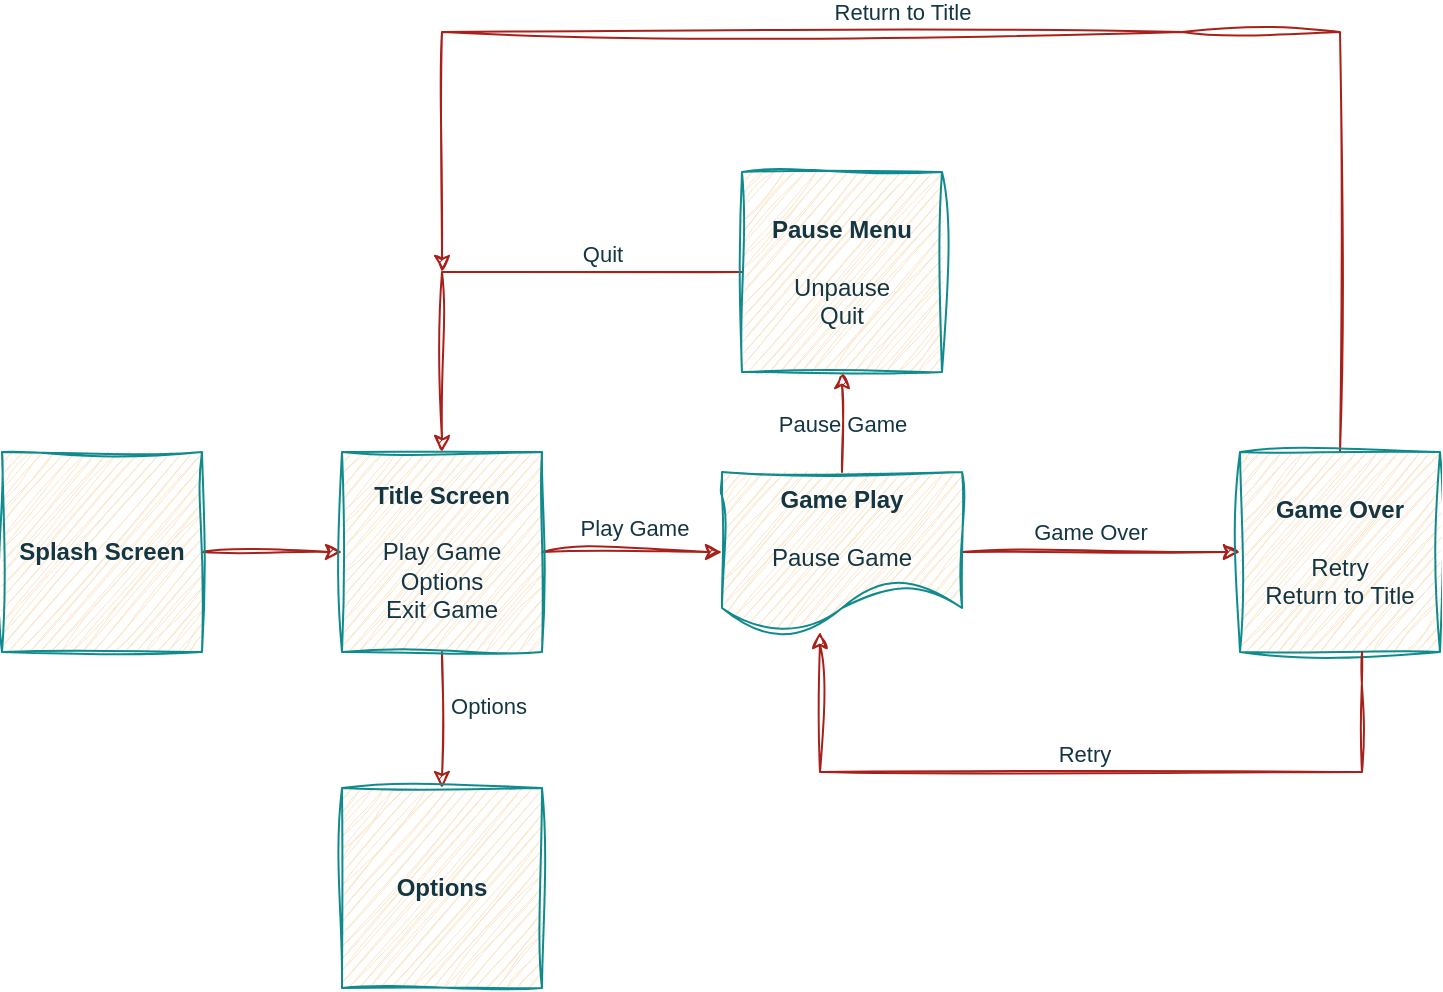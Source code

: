 <mxfile version="24.7.17">
  <diagram name="Page-1" id="KMPjyhVr3maGkw2VPWel">
    <mxGraphModel dx="1434" dy="754" grid="1" gridSize="10" guides="1" tooltips="1" connect="1" arrows="1" fold="1" page="1" pageScale="1" pageWidth="850" pageHeight="1100" math="0" shadow="0">
      <root>
        <mxCell id="0" />
        <mxCell id="1" parent="0" />
        <mxCell id="L1-MCBq6FeA5BybqpY2v-4" style="edgeStyle=orthogonalEdgeStyle;rounded=0;orthogonalLoop=1;jettySize=auto;html=1;exitX=1;exitY=0.5;exitDx=0;exitDy=0;sketch=1;curveFitting=1;jiggle=2;labelBackgroundColor=none;strokeColor=#A8201A;fontColor=default;" edge="1" parent="1" source="L1-MCBq6FeA5BybqpY2v-1" target="L1-MCBq6FeA5BybqpY2v-2">
          <mxGeometry relative="1" as="geometry" />
        </mxCell>
        <mxCell id="L1-MCBq6FeA5BybqpY2v-1" value="&lt;b&gt;Splash Screen&lt;/b&gt;" style="whiteSpace=wrap;html=1;aspect=fixed;sketch=1;curveFitting=1;jiggle=2;rounded=0;labelBackgroundColor=none;fillColor=#FAE5C7;strokeColor=#0F8B8D;fontColor=#143642;" vertex="1" parent="1">
          <mxGeometry x="41" y="251" width="100" height="100" as="geometry" />
        </mxCell>
        <mxCell id="L1-MCBq6FeA5BybqpY2v-6" value="" style="edgeStyle=orthogonalEdgeStyle;rounded=0;orthogonalLoop=1;jettySize=auto;html=1;sketch=1;curveFitting=1;jiggle=2;labelBackgroundColor=none;strokeColor=#A8201A;fontColor=default;" edge="1" parent="1" source="L1-MCBq6FeA5BybqpY2v-2" target="L1-MCBq6FeA5BybqpY2v-5">
          <mxGeometry relative="1" as="geometry" />
        </mxCell>
        <mxCell id="L1-MCBq6FeA5BybqpY2v-18" value="Options" style="edgeLabel;html=1;align=center;verticalAlign=middle;resizable=0;points=[];sketch=1;curveFitting=1;jiggle=2;rounded=0;labelBackgroundColor=none;fontColor=#143642;" vertex="1" connectable="0" parent="L1-MCBq6FeA5BybqpY2v-6">
          <mxGeometry x="-0.2" y="3" relative="1" as="geometry">
            <mxPoint x="20" as="offset" />
          </mxGeometry>
        </mxCell>
        <mxCell id="L1-MCBq6FeA5BybqpY2v-9" style="edgeStyle=orthogonalEdgeStyle;rounded=0;orthogonalLoop=1;jettySize=auto;html=1;exitX=1;exitY=0.5;exitDx=0;exitDy=0;entryX=0;entryY=0.5;entryDx=0;entryDy=0;sketch=1;curveFitting=1;jiggle=2;labelBackgroundColor=none;strokeColor=#A8201A;fontColor=default;" edge="1" parent="1" source="L1-MCBq6FeA5BybqpY2v-2" target="L1-MCBq6FeA5BybqpY2v-3">
          <mxGeometry relative="1" as="geometry" />
        </mxCell>
        <mxCell id="L1-MCBq6FeA5BybqpY2v-17" value="Play Game" style="edgeLabel;html=1;align=center;verticalAlign=middle;resizable=0;points=[];sketch=1;curveFitting=1;jiggle=2;rounded=0;labelBackgroundColor=none;fontColor=#143642;" vertex="1" connectable="0" parent="L1-MCBq6FeA5BybqpY2v-9">
          <mxGeometry x="0.022" y="1" relative="1" as="geometry">
            <mxPoint y="-11" as="offset" />
          </mxGeometry>
        </mxCell>
        <mxCell id="L1-MCBq6FeA5BybqpY2v-2" value="&lt;div&gt;&lt;b&gt;Title Screen&lt;/b&gt;&lt;/div&gt;&lt;div&gt;&lt;br&gt;&lt;/div&gt;&lt;div&gt;Play Game&lt;/div&gt;&lt;div&gt;Options&lt;/div&gt;&lt;div&gt;Exit Game&lt;br&gt;&lt;/div&gt;" style="whiteSpace=wrap;html=1;aspect=fixed;sketch=1;curveFitting=1;jiggle=2;rounded=0;labelBackgroundColor=none;fillColor=#FAE5C7;strokeColor=#0F8B8D;fontColor=#143642;" vertex="1" parent="1">
          <mxGeometry x="211" y="251" width="100" height="100" as="geometry" />
        </mxCell>
        <mxCell id="L1-MCBq6FeA5BybqpY2v-15" style="edgeStyle=orthogonalEdgeStyle;rounded=0;orthogonalLoop=1;jettySize=auto;html=1;exitX=0.5;exitY=0;exitDx=0;exitDy=0;entryX=0.5;entryY=1;entryDx=0;entryDy=0;sketch=1;curveFitting=1;jiggle=2;labelBackgroundColor=none;strokeColor=#A8201A;fontColor=default;" edge="1" parent="1" source="L1-MCBq6FeA5BybqpY2v-3" target="L1-MCBq6FeA5BybqpY2v-12">
          <mxGeometry relative="1" as="geometry" />
        </mxCell>
        <mxCell id="L1-MCBq6FeA5BybqpY2v-16" value="Pause Game" style="edgeLabel;html=1;align=center;verticalAlign=middle;resizable=0;points=[];sketch=1;curveFitting=1;jiggle=2;rounded=0;labelBackgroundColor=none;fontColor=#143642;" vertex="1" connectable="0" parent="L1-MCBq6FeA5BybqpY2v-15">
          <mxGeometry x="-0.04" relative="1" as="geometry">
            <mxPoint as="offset" />
          </mxGeometry>
        </mxCell>
        <mxCell id="L1-MCBq6FeA5BybqpY2v-21" style="edgeStyle=orthogonalEdgeStyle;rounded=0;orthogonalLoop=1;jettySize=auto;html=1;entryX=0;entryY=0.5;entryDx=0;entryDy=0;sketch=1;curveFitting=1;jiggle=2;labelBackgroundColor=none;strokeColor=#A8201A;fontColor=default;" edge="1" parent="1" source="L1-MCBq6FeA5BybqpY2v-3" target="L1-MCBq6FeA5BybqpY2v-19">
          <mxGeometry relative="1" as="geometry" />
        </mxCell>
        <mxCell id="L1-MCBq6FeA5BybqpY2v-27" value="Game Over" style="edgeLabel;html=1;align=center;verticalAlign=middle;resizable=0;points=[];sketch=1;curveFitting=1;jiggle=2;rounded=0;labelBackgroundColor=none;fontColor=#143642;" vertex="1" connectable="0" parent="L1-MCBq6FeA5BybqpY2v-21">
          <mxGeometry x="-0.16" y="-2" relative="1" as="geometry">
            <mxPoint x="5" y="-12" as="offset" />
          </mxGeometry>
        </mxCell>
        <mxCell id="L1-MCBq6FeA5BybqpY2v-3" value="&lt;div&gt;&lt;b&gt;Game Play&lt;/b&gt;&lt;/div&gt;&lt;div&gt;&lt;b&gt;&lt;br&gt;&lt;/b&gt;&lt;/div&gt;&lt;div&gt;Pause Game&lt;br&gt;&lt;/div&gt;" style="shape=document;whiteSpace=wrap;html=1;boundedLbl=1;sketch=1;curveFitting=1;jiggle=2;rounded=0;labelBackgroundColor=none;fillColor=#FAE5C7;strokeColor=#0F8B8D;fontColor=#143642;" vertex="1" parent="1">
          <mxGeometry x="401" y="261" width="120" height="80" as="geometry" />
        </mxCell>
        <mxCell id="L1-MCBq6FeA5BybqpY2v-5" value="&lt;b&gt;Options&lt;/b&gt;" style="whiteSpace=wrap;html=1;aspect=fixed;sketch=1;curveFitting=1;jiggle=2;rounded=0;labelBackgroundColor=none;fillColor=#FAE5C7;strokeColor=#0F8B8D;fontColor=#143642;" vertex="1" parent="1">
          <mxGeometry x="211" y="419" width="100" height="100" as="geometry" />
        </mxCell>
        <mxCell id="L1-MCBq6FeA5BybqpY2v-13" style="edgeStyle=orthogonalEdgeStyle;rounded=0;orthogonalLoop=1;jettySize=auto;html=1;entryX=0.5;entryY=0;entryDx=0;entryDy=0;sketch=1;curveFitting=1;jiggle=2;labelBackgroundColor=none;strokeColor=#A8201A;fontColor=default;" edge="1" parent="1" source="L1-MCBq6FeA5BybqpY2v-12" target="L1-MCBq6FeA5BybqpY2v-2">
          <mxGeometry relative="1" as="geometry" />
        </mxCell>
        <mxCell id="L1-MCBq6FeA5BybqpY2v-14" value="&lt;div&gt;Quit&lt;/div&gt;" style="edgeLabel;html=1;align=center;verticalAlign=middle;resizable=0;points=[];sketch=1;curveFitting=1;jiggle=2;rounded=0;labelBackgroundColor=none;fontColor=#143642;" vertex="1" connectable="0" parent="L1-MCBq6FeA5BybqpY2v-13">
          <mxGeometry x="-0.542" y="-1" relative="1" as="geometry">
            <mxPoint x="-15" y="-8" as="offset" />
          </mxGeometry>
        </mxCell>
        <mxCell id="L1-MCBq6FeA5BybqpY2v-12" value="&lt;div&gt;&lt;b&gt;Pause Menu&lt;/b&gt;&lt;/div&gt;&lt;div&gt;&lt;b&gt;&lt;br&gt;&lt;/b&gt;&lt;/div&gt;&lt;div&gt;Unpause&lt;/div&gt;&lt;div&gt;Quit&lt;br&gt;&lt;/div&gt;" style="whiteSpace=wrap;html=1;aspect=fixed;sketch=1;curveFitting=1;jiggle=2;rounded=0;labelBackgroundColor=none;fillColor=#FAE5C7;strokeColor=#0F8B8D;fontColor=#143642;" vertex="1" parent="1">
          <mxGeometry x="411" y="111" width="100" height="100" as="geometry" />
        </mxCell>
        <mxCell id="L1-MCBq6FeA5BybqpY2v-25" style="edgeStyle=orthogonalEdgeStyle;rounded=0;orthogonalLoop=1;jettySize=auto;html=1;sketch=1;curveFitting=1;jiggle=2;labelBackgroundColor=none;strokeColor=#A8201A;fontColor=default;" edge="1" parent="1" source="L1-MCBq6FeA5BybqpY2v-19">
          <mxGeometry relative="1" as="geometry">
            <mxPoint x="261" y="161" as="targetPoint" />
            <Array as="points">
              <mxPoint x="631" y="41" />
              <mxPoint x="262" y="41" />
            </Array>
          </mxGeometry>
        </mxCell>
        <mxCell id="L1-MCBq6FeA5BybqpY2v-26" value="Return to Title" style="edgeLabel;html=1;align=center;verticalAlign=middle;resizable=0;points=[];sketch=1;curveFitting=1;jiggle=2;rounded=0;labelBackgroundColor=none;fontColor=#143642;" vertex="1" connectable="0" parent="L1-MCBq6FeA5BybqpY2v-25">
          <mxGeometry x="0.156" y="-2" relative="1" as="geometry">
            <mxPoint x="21" y="-8" as="offset" />
          </mxGeometry>
        </mxCell>
        <mxCell id="L1-MCBq6FeA5BybqpY2v-19" value="&lt;div&gt;&lt;b&gt;Game Over&lt;/b&gt;&lt;/div&gt;&lt;div&gt;&lt;b&gt;&lt;br&gt;&lt;/b&gt;&lt;/div&gt;&lt;div&gt;Retry&lt;/div&gt;&lt;div&gt;Return to Title&lt;br&gt;&lt;/div&gt;" style="whiteSpace=wrap;html=1;aspect=fixed;sketch=1;curveFitting=1;jiggle=2;rounded=0;labelBackgroundColor=none;fillColor=#FAE5C7;strokeColor=#0F8B8D;fontColor=#143642;" vertex="1" parent="1">
          <mxGeometry x="660" y="251" width="100" height="100" as="geometry" />
        </mxCell>
        <mxCell id="L1-MCBq6FeA5BybqpY2v-23" style="edgeStyle=orthogonalEdgeStyle;rounded=0;orthogonalLoop=1;jettySize=auto;html=1;entryX=0.408;entryY=1;entryDx=0;entryDy=0;entryPerimeter=0;sketch=1;curveFitting=1;jiggle=2;labelBackgroundColor=none;strokeColor=#A8201A;fontColor=default;" edge="1" parent="1" source="L1-MCBq6FeA5BybqpY2v-19" target="L1-MCBq6FeA5BybqpY2v-3">
          <mxGeometry relative="1" as="geometry">
            <Array as="points">
              <mxPoint x="721" y="411" />
              <mxPoint x="450" y="411" />
            </Array>
          </mxGeometry>
        </mxCell>
        <mxCell id="L1-MCBq6FeA5BybqpY2v-24" value="Retry" style="edgeLabel;html=1;align=center;verticalAlign=middle;resizable=0;points=[];sketch=1;curveFitting=1;jiggle=2;rounded=0;labelBackgroundColor=none;fontColor=#143642;" vertex="1" connectable="0" parent="L1-MCBq6FeA5BybqpY2v-23">
          <mxGeometry x="-0.087" relative="1" as="geometry">
            <mxPoint x="-16" y="-9" as="offset" />
          </mxGeometry>
        </mxCell>
      </root>
    </mxGraphModel>
  </diagram>
</mxfile>

